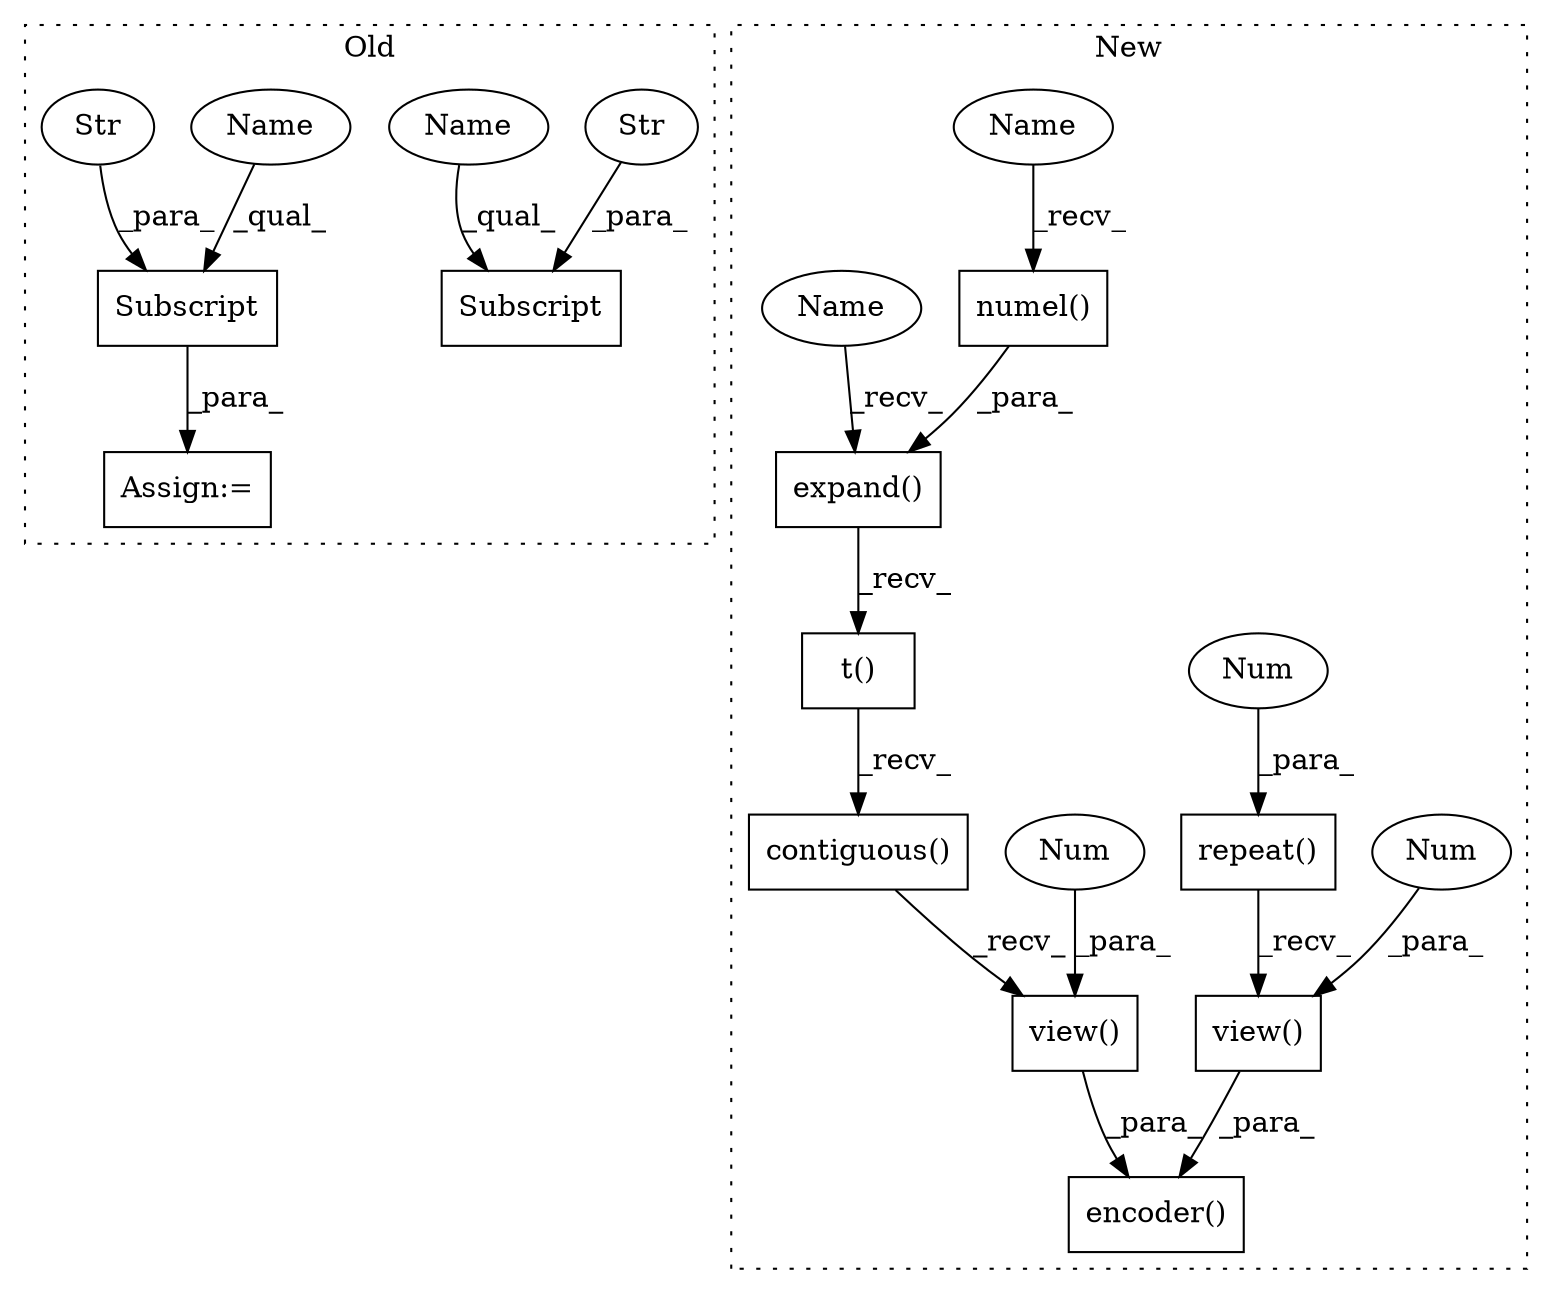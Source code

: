 digraph G {
subgraph cluster0 {
1 [label="Subscript" a="63" s="5337,0" l="23,0" shape="box"];
3 [label="Str" a="66" s="5347" l="12" shape="ellipse"];
4 [label="Subscript" a="63" s="4403,0" l="23,0" shape="box"];
7 [label="Str" a="66" s="4413" l="12" shape="ellipse"];
16 [label="Assign:=" a="68" s="4400" l="3" shape="box"];
19 [label="Name" a="87" s="5337" l="9" shape="ellipse"];
20 [label="Name" a="87" s="4403" l="9" shape="ellipse"];
label = "Old";
style="dotted";
}
subgraph cluster1 {
2 [label="encoder()" a="75" s="5230,5403" l="31,15" shape="box"];
5 [label="expand()" a="75" s="5327,5376" l="19,1" shape="box"];
6 [label="numel()" a="75" s="5357" l="19" shape="box"];
8 [label="t()" a="75" s="5327" l="54" shape="box"];
9 [label="view()" a="75" s="5327,5402" l="73,1" shape="box"];
10 [label="repeat()" a="75" s="5261,5291" l="18,1" shape="box"];
11 [label="view()" a="75" s="5261,5308" l="37,1" shape="box"];
12 [label="Num" a="76" s="5298" l="2" shape="ellipse"];
13 [label="Num" a="76" s="5279" l="1" shape="ellipse"];
14 [label="Num" a="76" s="5400" l="2" shape="ellipse"];
15 [label="contiguous()" a="75" s="5327" l="67" shape="box"];
17 [label="Name" a="87" s="5357" l="11" shape="ellipse"];
18 [label="Name" a="87" s="5327" l="11" shape="ellipse"];
label = "New";
style="dotted";
}
3 -> 1 [label="_para_"];
4 -> 16 [label="_para_"];
5 -> 8 [label="_recv_"];
6 -> 5 [label="_para_"];
7 -> 4 [label="_para_"];
8 -> 15 [label="_recv_"];
9 -> 2 [label="_para_"];
10 -> 11 [label="_recv_"];
11 -> 2 [label="_para_"];
12 -> 11 [label="_para_"];
13 -> 10 [label="_para_"];
14 -> 9 [label="_para_"];
15 -> 9 [label="_recv_"];
17 -> 6 [label="_recv_"];
18 -> 5 [label="_recv_"];
19 -> 1 [label="_qual_"];
20 -> 4 [label="_qual_"];
}